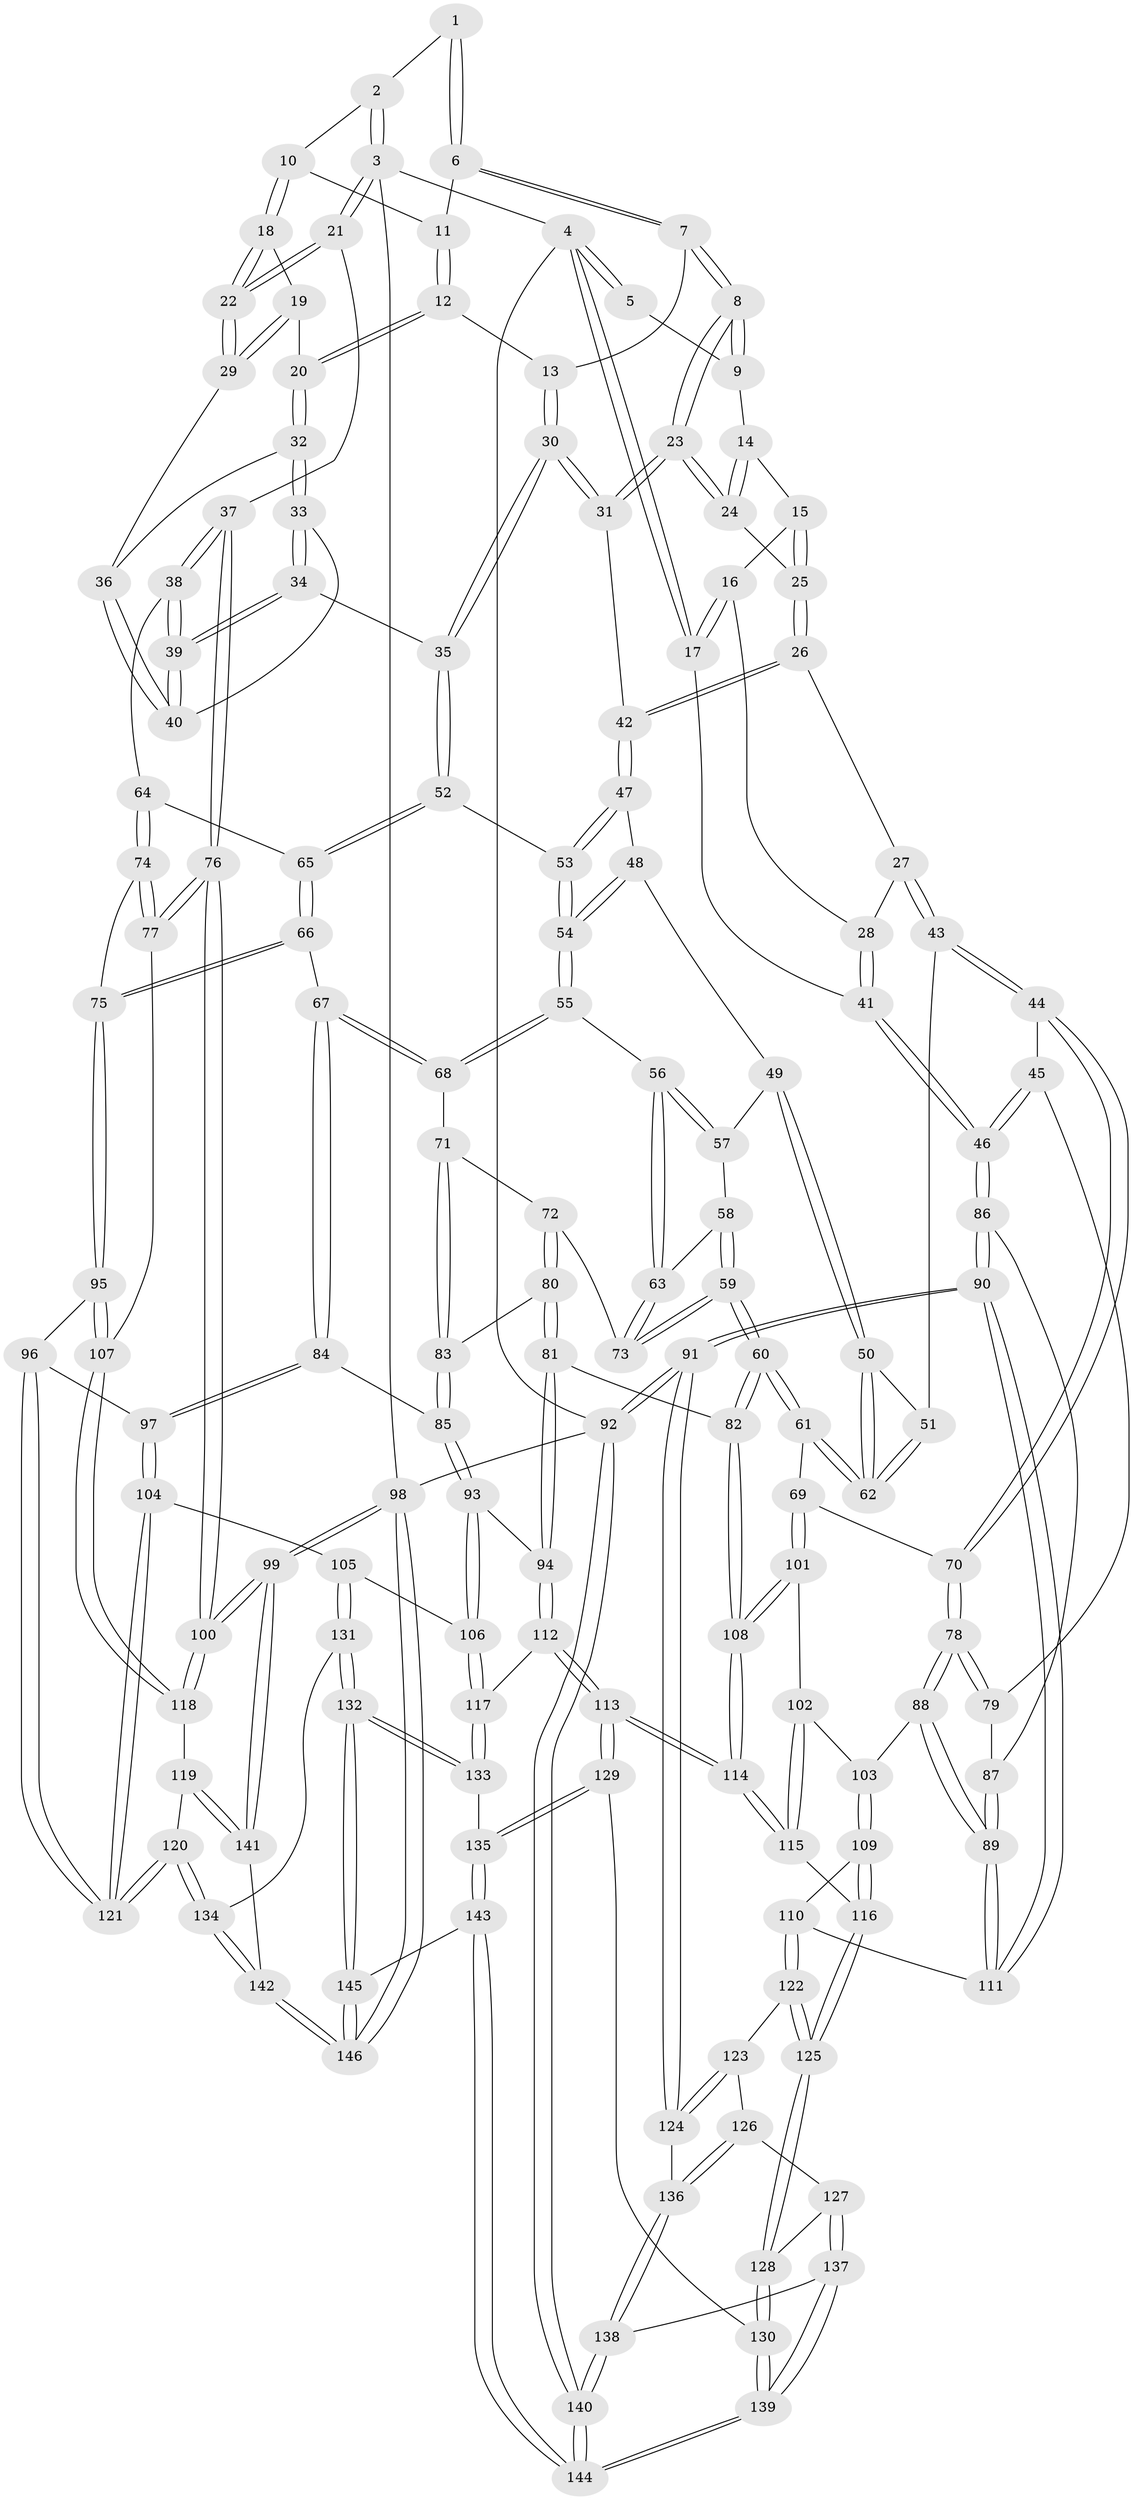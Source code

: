 // Generated by graph-tools (version 1.1) at 2025/50/03/09/25 03:50:57]
// undirected, 146 vertices, 362 edges
graph export_dot {
graph [start="1"]
  node [color=gray90,style=filled];
  1 [pos="+0.638826051465799+0"];
  2 [pos="+1+0"];
  3 [pos="+1+0"];
  4 [pos="+0+0"];
  5 [pos="+0.31758200859112434+0"];
  6 [pos="+0.6544262997517232+0"];
  7 [pos="+0.6399174773800664+0.08194489913225225"];
  8 [pos="+0.5199259036896162+0.1581684765152678"];
  9 [pos="+0.3203796656940935+0"];
  10 [pos="+0.8865460086596678+0.06734385750206758"];
  11 [pos="+0.8266611193736234+0.06479257927777869"];
  12 [pos="+0.7311629891406135+0.15284001757419113"];
  13 [pos="+0.6565664151592632+0.10090135905996539"];
  14 [pos="+0.2900600644711023+0.03693039669129873"];
  15 [pos="+0.2671320623517694+0.08439069398666325"];
  16 [pos="+0.14466948641844843+0.1175851874755084"];
  17 [pos="+0+0.05051390468023299"];
  18 [pos="+0.8867854568721719+0.06887241738154741"];
  19 [pos="+0.8503587576493259+0.16119588435573357"];
  20 [pos="+0.7343079426142773+0.1567527979310121"];
  21 [pos="+1+0.2910206483803776"];
  22 [pos="+1+0.19208094755156707"];
  23 [pos="+0.49565873259022997+0.20447557592849636"];
  24 [pos="+0.4306564638906006+0.178997058345597"];
  25 [pos="+0.2702893049435648+0.21071774189017628"];
  26 [pos="+0.255990873034094+0.2676889773798505"];
  27 [pos="+0.25421902436634003+0.2696430195974162"];
  28 [pos="+0.16145211905210688+0.23842585772377486"];
  29 [pos="+0.8640003090792944+0.18865838470301796"];
  30 [pos="+0.6378462898119303+0.3207346554337024"];
  31 [pos="+0.49603302726607745+0.26065485677617495"];
  32 [pos="+0.7454047251050321+0.2461151814168147"];
  33 [pos="+0.7263657568743257+0.30192797575496794"];
  34 [pos="+0.6972239787669106+0.34488103162985656"];
  35 [pos="+0.6826817185293214+0.3571368099566828"];
  36 [pos="+0.8555468002423395+0.23188240466412025"];
  37 [pos="+1+0.32374361003244867"];
  38 [pos="+0.95903651125944+0.36366688987556"];
  39 [pos="+0.9577133352378718+0.3628812897467242"];
  40 [pos="+0.8819401503058801+0.2892340571186712"];
  41 [pos="+0+0.2398536073799555"];
  42 [pos="+0.47050324369342494+0.28861410329168774"];
  43 [pos="+0.23272499543443953+0.40662083985017206"];
  44 [pos="+0.21153615136271303+0.42703902555794343"];
  45 [pos="+0.14188367873937746+0.41458429586663414"];
  46 [pos="+0+0.27706549001813763"];
  47 [pos="+0.46583543616227374+0.3107098240327381"];
  48 [pos="+0.45022635836528035+0.3646109649832228"];
  49 [pos="+0.4395753360175041+0.38086811438635904"];
  50 [pos="+0.3892911107493652+0.4085104297067999"];
  51 [pos="+0.2802344297905618+0.41460027715080633"];
  52 [pos="+0.6810186721140917+0.4073611451682458"];
  53 [pos="+0.612358867303823+0.44855728193625677"];
  54 [pos="+0.5969626409245251+0.45963320162647786"];
  55 [pos="+0.5932893293426009+0.4644726427855797"];
  56 [pos="+0.555233904216988+0.48607693674421093"];
  57 [pos="+0.4505535925950693+0.40522768234274176"];
  58 [pos="+0.4630499472306675+0.4580768292264419"];
  59 [pos="+0.43651469735219156+0.5667944434477413"];
  60 [pos="+0.4238730544102984+0.5798757222633255"];
  61 [pos="+0.4229443584916416+0.5794126491436086"];
  62 [pos="+0.42238697775507345+0.5781587844537946"];
  63 [pos="+0.5505453513807774+0.4900022300481882"];
  64 [pos="+0.861863079324151+0.47404821185746804"];
  65 [pos="+0.7240825227615026+0.45592808217431197"];
  66 [pos="+0.7185898679091857+0.5535144580017246"];
  67 [pos="+0.6570217516048467+0.5904931670552004"];
  68 [pos="+0.6093852867193064+0.5410625715546052"];
  69 [pos="+0.34035071106527454+0.5838879356488819"];
  70 [pos="+0.2124566537648563+0.5114737079192175"];
  71 [pos="+0.5893355901554651+0.5652159220186731"];
  72 [pos="+0.5561383679192075+0.561637900820235"];
  73 [pos="+0.5374670347185019+0.5067676395261714"];
  74 [pos="+0.8646614581130281+0.4864225264894799"];
  75 [pos="+0.7709286552630565+0.6161585046185707"];
  76 [pos="+1+0.6542847261500081"];
  77 [pos="+0.939595068382797+0.6346577452952351"];
  78 [pos="+0.17345140872501313+0.5846218984995609"];
  79 [pos="+0.04589367430174736+0.5421181632968204"];
  80 [pos="+0.54774371593634+0.5973788180557377"];
  81 [pos="+0.49722679948904297+0.6326350528819342"];
  82 [pos="+0.4340539194417504+0.6020949072993623"];
  83 [pos="+0.5881321027697134+0.597842599386209"];
  84 [pos="+0.6373593092456539+0.6271627438349456"];
  85 [pos="+0.6315407293397645+0.6293530603374508"];
  86 [pos="+0+0.4951743895451917"];
  87 [pos="+0.036755209123142354+0.5428829287598852"];
  88 [pos="+0.1720303756508712+0.5972595665117386"];
  89 [pos="+0.07432865533957123+0.6748094480398238"];
  90 [pos="+0+0.6974190979166364"];
  91 [pos="+0+1"];
  92 [pos="+0+1"];
  93 [pos="+0.5785578283473307+0.6878493645674774"];
  94 [pos="+0.5050242568467505+0.6424065837934086"];
  95 [pos="+0.8037257240148526+0.6969450959917447"];
  96 [pos="+0.7910413899788835+0.7029245713052136"];
  97 [pos="+0.7466438101660208+0.7196948170935275"];
  98 [pos="+1+1"];
  99 [pos="+1+0.9619114275444092"];
  100 [pos="+1+0.7452960601800183"];
  101 [pos="+0.2851404333127861+0.6717257153242436"];
  102 [pos="+0.26204411073556616+0.6774620534403242"];
  103 [pos="+0.1833895763611467+0.6131079583002896"];
  104 [pos="+0.686069439258006+0.7759657114360899"];
  105 [pos="+0.6586660869108829+0.7886508304274754"];
  106 [pos="+0.5959929545267327+0.7761898739406156"];
  107 [pos="+0.8224359275773779+0.6998772828841995"];
  108 [pos="+0.3875354931263467+0.7241939286099615"];
  109 [pos="+0.17737168841319287+0.7276532861880038"];
  110 [pos="+0.05072961700940062+0.7220805636181689"];
  111 [pos="+0.04178681044545125+0.7125529840486378"];
  112 [pos="+0.4748204144835268+0.7944473429659726"];
  113 [pos="+0.4025609335854371+0.7966480217956186"];
  114 [pos="+0.3963887942119595+0.7865196524285196"];
  115 [pos="+0.2431286261913181+0.7605574930147119"];
  116 [pos="+0.22367798152582338+0.776087253229544"];
  117 [pos="+0.5370250986999882+0.8093977948522003"];
  118 [pos="+0.882560064362866+0.8366437132241709"];
  119 [pos="+0.876547327134593+0.856136666441146"];
  120 [pos="+0.7900238035804411+0.891254256062893"];
  121 [pos="+0.7774820140401896+0.8716671250013978"];
  122 [pos="+0.07161762240380981+0.7592680047801057"];
  123 [pos="+0.0720106701756085+0.7608598789193186"];
  124 [pos="+0.06794149464742234+0.8615044207869419"];
  125 [pos="+0.21927798044161564+0.7860633171573023"];
  126 [pos="+0.17466408894237329+0.8501551711485039"];
  127 [pos="+0.2022899795589537+0.8486070878852607"];
  128 [pos="+0.212412179945289+0.8413507141790667"];
  129 [pos="+0.3996057941235183+0.8040971668153353"];
  130 [pos="+0.3095562034064157+0.890355429655577"];
  131 [pos="+0.677668870791536+0.950332958287768"];
  132 [pos="+0.5957563005166394+1"];
  133 [pos="+0.5378441025924467+0.823581933884179"];
  134 [pos="+0.7676371127053263+0.9238266377723847"];
  135 [pos="+0.44687535010796575+0.9515495046118719"];
  136 [pos="+0.10052931447990132+0.8829540464961324"];
  137 [pos="+0.19023866782832896+0.9348664269295326"];
  138 [pos="+0.10748060308041898+0.9530377444952602"];
  139 [pos="+0.3190840067804835+1"];
  140 [pos="+0+1"];
  141 [pos="+0.9148438584979286+0.9355493657509565"];
  142 [pos="+0.8621102223436552+1"];
  143 [pos="+0.46873629032108066+1"];
  144 [pos="+0.3573376734766837+1"];
  145 [pos="+0.5423060706837466+1"];
  146 [pos="+0.856373502112235+1"];
  1 -- 2;
  1 -- 6;
  1 -- 6;
  2 -- 3;
  2 -- 3;
  2 -- 10;
  3 -- 4;
  3 -- 21;
  3 -- 21;
  3 -- 98;
  4 -- 5;
  4 -- 5;
  4 -- 17;
  4 -- 17;
  4 -- 92;
  5 -- 9;
  6 -- 7;
  6 -- 7;
  6 -- 11;
  7 -- 8;
  7 -- 8;
  7 -- 13;
  8 -- 9;
  8 -- 9;
  8 -- 23;
  8 -- 23;
  9 -- 14;
  10 -- 11;
  10 -- 18;
  10 -- 18;
  11 -- 12;
  11 -- 12;
  12 -- 13;
  12 -- 20;
  12 -- 20;
  13 -- 30;
  13 -- 30;
  14 -- 15;
  14 -- 24;
  14 -- 24;
  15 -- 16;
  15 -- 25;
  15 -- 25;
  16 -- 17;
  16 -- 17;
  16 -- 28;
  17 -- 41;
  18 -- 19;
  18 -- 22;
  18 -- 22;
  19 -- 20;
  19 -- 29;
  19 -- 29;
  20 -- 32;
  20 -- 32;
  21 -- 22;
  21 -- 22;
  21 -- 37;
  22 -- 29;
  22 -- 29;
  23 -- 24;
  23 -- 24;
  23 -- 31;
  23 -- 31;
  24 -- 25;
  25 -- 26;
  25 -- 26;
  26 -- 27;
  26 -- 42;
  26 -- 42;
  27 -- 28;
  27 -- 43;
  27 -- 43;
  28 -- 41;
  28 -- 41;
  29 -- 36;
  30 -- 31;
  30 -- 31;
  30 -- 35;
  30 -- 35;
  31 -- 42;
  32 -- 33;
  32 -- 33;
  32 -- 36;
  33 -- 34;
  33 -- 34;
  33 -- 40;
  34 -- 35;
  34 -- 39;
  34 -- 39;
  35 -- 52;
  35 -- 52;
  36 -- 40;
  36 -- 40;
  37 -- 38;
  37 -- 38;
  37 -- 76;
  37 -- 76;
  38 -- 39;
  38 -- 39;
  38 -- 64;
  39 -- 40;
  39 -- 40;
  41 -- 46;
  41 -- 46;
  42 -- 47;
  42 -- 47;
  43 -- 44;
  43 -- 44;
  43 -- 51;
  44 -- 45;
  44 -- 70;
  44 -- 70;
  45 -- 46;
  45 -- 46;
  45 -- 79;
  46 -- 86;
  46 -- 86;
  47 -- 48;
  47 -- 53;
  47 -- 53;
  48 -- 49;
  48 -- 54;
  48 -- 54;
  49 -- 50;
  49 -- 50;
  49 -- 57;
  50 -- 51;
  50 -- 62;
  50 -- 62;
  51 -- 62;
  51 -- 62;
  52 -- 53;
  52 -- 65;
  52 -- 65;
  53 -- 54;
  53 -- 54;
  54 -- 55;
  54 -- 55;
  55 -- 56;
  55 -- 68;
  55 -- 68;
  56 -- 57;
  56 -- 57;
  56 -- 63;
  56 -- 63;
  57 -- 58;
  58 -- 59;
  58 -- 59;
  58 -- 63;
  59 -- 60;
  59 -- 60;
  59 -- 73;
  59 -- 73;
  60 -- 61;
  60 -- 61;
  60 -- 82;
  60 -- 82;
  61 -- 62;
  61 -- 62;
  61 -- 69;
  63 -- 73;
  63 -- 73;
  64 -- 65;
  64 -- 74;
  64 -- 74;
  65 -- 66;
  65 -- 66;
  66 -- 67;
  66 -- 75;
  66 -- 75;
  67 -- 68;
  67 -- 68;
  67 -- 84;
  67 -- 84;
  68 -- 71;
  69 -- 70;
  69 -- 101;
  69 -- 101;
  70 -- 78;
  70 -- 78;
  71 -- 72;
  71 -- 83;
  71 -- 83;
  72 -- 73;
  72 -- 80;
  72 -- 80;
  74 -- 75;
  74 -- 77;
  74 -- 77;
  75 -- 95;
  75 -- 95;
  76 -- 77;
  76 -- 77;
  76 -- 100;
  76 -- 100;
  77 -- 107;
  78 -- 79;
  78 -- 79;
  78 -- 88;
  78 -- 88;
  79 -- 87;
  80 -- 81;
  80 -- 81;
  80 -- 83;
  81 -- 82;
  81 -- 94;
  81 -- 94;
  82 -- 108;
  82 -- 108;
  83 -- 85;
  83 -- 85;
  84 -- 85;
  84 -- 97;
  84 -- 97;
  85 -- 93;
  85 -- 93;
  86 -- 87;
  86 -- 90;
  86 -- 90;
  87 -- 89;
  87 -- 89;
  88 -- 89;
  88 -- 89;
  88 -- 103;
  89 -- 111;
  89 -- 111;
  90 -- 91;
  90 -- 91;
  90 -- 111;
  90 -- 111;
  91 -- 92;
  91 -- 92;
  91 -- 124;
  91 -- 124;
  92 -- 140;
  92 -- 140;
  92 -- 98;
  93 -- 94;
  93 -- 106;
  93 -- 106;
  94 -- 112;
  94 -- 112;
  95 -- 96;
  95 -- 107;
  95 -- 107;
  96 -- 97;
  96 -- 121;
  96 -- 121;
  97 -- 104;
  97 -- 104;
  98 -- 99;
  98 -- 99;
  98 -- 146;
  98 -- 146;
  99 -- 100;
  99 -- 100;
  99 -- 141;
  99 -- 141;
  100 -- 118;
  100 -- 118;
  101 -- 102;
  101 -- 108;
  101 -- 108;
  102 -- 103;
  102 -- 115;
  102 -- 115;
  103 -- 109;
  103 -- 109;
  104 -- 105;
  104 -- 121;
  104 -- 121;
  105 -- 106;
  105 -- 131;
  105 -- 131;
  106 -- 117;
  106 -- 117;
  107 -- 118;
  107 -- 118;
  108 -- 114;
  108 -- 114;
  109 -- 110;
  109 -- 116;
  109 -- 116;
  110 -- 111;
  110 -- 122;
  110 -- 122;
  112 -- 113;
  112 -- 113;
  112 -- 117;
  113 -- 114;
  113 -- 114;
  113 -- 129;
  113 -- 129;
  114 -- 115;
  114 -- 115;
  115 -- 116;
  116 -- 125;
  116 -- 125;
  117 -- 133;
  117 -- 133;
  118 -- 119;
  119 -- 120;
  119 -- 141;
  119 -- 141;
  120 -- 121;
  120 -- 121;
  120 -- 134;
  120 -- 134;
  122 -- 123;
  122 -- 125;
  122 -- 125;
  123 -- 124;
  123 -- 124;
  123 -- 126;
  124 -- 136;
  125 -- 128;
  125 -- 128;
  126 -- 127;
  126 -- 136;
  126 -- 136;
  127 -- 128;
  127 -- 137;
  127 -- 137;
  128 -- 130;
  128 -- 130;
  129 -- 130;
  129 -- 135;
  129 -- 135;
  130 -- 139;
  130 -- 139;
  131 -- 132;
  131 -- 132;
  131 -- 134;
  132 -- 133;
  132 -- 133;
  132 -- 145;
  132 -- 145;
  133 -- 135;
  134 -- 142;
  134 -- 142;
  135 -- 143;
  135 -- 143;
  136 -- 138;
  136 -- 138;
  137 -- 138;
  137 -- 139;
  137 -- 139;
  138 -- 140;
  138 -- 140;
  139 -- 144;
  139 -- 144;
  140 -- 144;
  140 -- 144;
  141 -- 142;
  142 -- 146;
  142 -- 146;
  143 -- 144;
  143 -- 144;
  143 -- 145;
  145 -- 146;
  145 -- 146;
}
